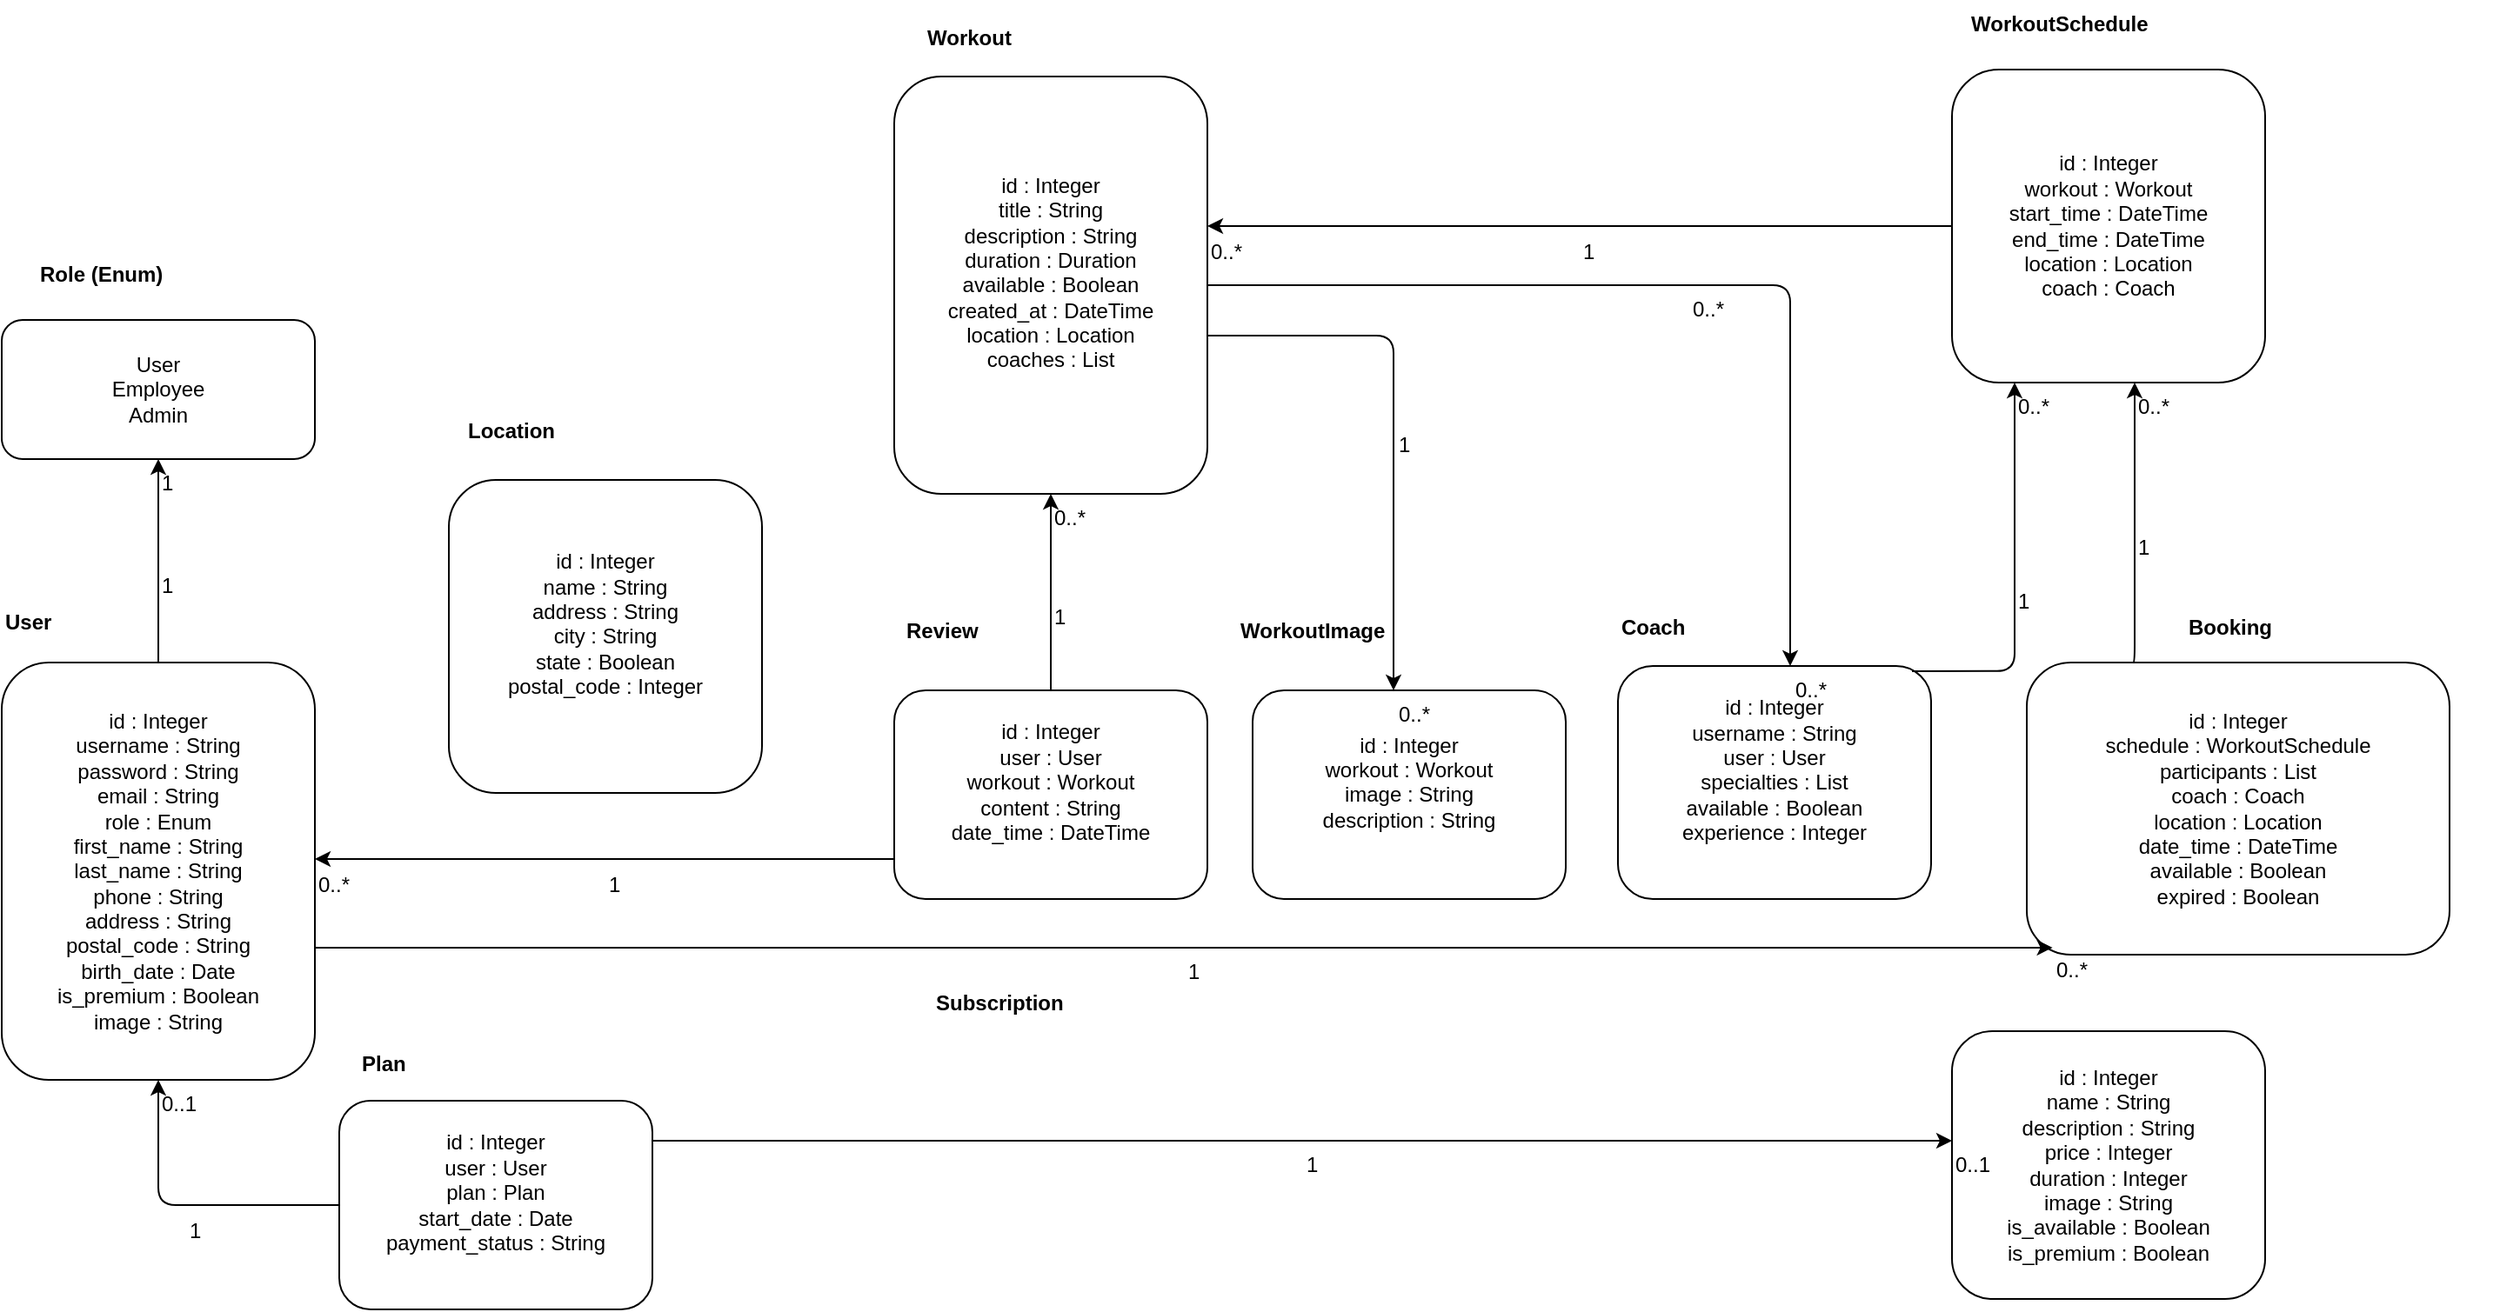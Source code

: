 <mxfile version="24.7.7">
  <diagram name="Page-1" id="8HPfMJypn7y3y_Vw8mtG">
    <mxGraphModel dx="1938" dy="1442" grid="0" gridSize="10" guides="1" tooltips="1" connect="1" arrows="1" fold="1" page="0" pageScale="1" pageWidth="827" pageHeight="1169" math="0" shadow="0">
      <root>
        <mxCell id="0" />
        <mxCell id="1" parent="0" />
        <mxCell id="title1" value="User" style="text;html=1;whiteSpace=wrap;fontStyle=1;" parent="1" vertex="1">
          <mxGeometry x="60" y="40" width="180" height="30" as="geometry" />
        </mxCell>
        <mxCell id="2" value="&lt;span style=&quot;text-align: left; text-wrap: nowrap;&quot;&gt;id : Integer&lt;/span&gt;&lt;br style=&quot;text-align: left; text-wrap: nowrap;&quot;&gt;&lt;span style=&quot;text-align: left; text-wrap: nowrap;&quot;&gt;username : String&lt;/span&gt;&lt;br style=&quot;text-align: left; text-wrap: nowrap;&quot;&gt;&lt;span style=&quot;text-align: left; text-wrap: nowrap;&quot;&gt;password : String&lt;/span&gt;&lt;br style=&quot;text-align: left; text-wrap: nowrap;&quot;&gt;&lt;span style=&quot;text-align: left; text-wrap: nowrap;&quot;&gt;email : String&lt;/span&gt;&lt;br style=&quot;text-align: left; text-wrap: nowrap;&quot;&gt;&lt;span style=&quot;text-align: left; text-wrap: nowrap;&quot;&gt;role : Enum&lt;/span&gt;&lt;br style=&quot;text-align: left; text-wrap: nowrap;&quot;&gt;&lt;span style=&quot;text-align: left; text-wrap: nowrap;&quot;&gt;first_name : String&lt;/span&gt;&lt;br style=&quot;text-align: left; text-wrap: nowrap;&quot;&gt;&lt;span style=&quot;text-align: left; text-wrap: nowrap;&quot;&gt;last_name : String&lt;/span&gt;&lt;br style=&quot;text-align: left; text-wrap: nowrap;&quot;&gt;&lt;span style=&quot;text-align: left; text-wrap: nowrap;&quot;&gt;phone : String&lt;/span&gt;&lt;br style=&quot;text-align: left; text-wrap: nowrap;&quot;&gt;&lt;span style=&quot;text-align: left; text-wrap: nowrap;&quot;&gt;address : String&lt;/span&gt;&lt;br style=&quot;text-align: left; text-wrap: nowrap;&quot;&gt;&lt;span style=&quot;text-align: left; text-wrap: nowrap;&quot;&gt;postal_code : String&lt;/span&gt;&lt;br style=&quot;text-align: left; text-wrap: nowrap;&quot;&gt;&lt;span style=&quot;text-align: left; text-wrap: nowrap;&quot;&gt;birth_date : Date&lt;/span&gt;&lt;br style=&quot;text-align: left; text-wrap: nowrap;&quot;&gt;&lt;span style=&quot;text-align: left; text-wrap: nowrap;&quot;&gt;is_premium : Boolean&lt;/span&gt;&lt;br style=&quot;text-align: left; text-wrap: nowrap;&quot;&gt;&lt;span style=&quot;text-align: left; text-wrap: nowrap;&quot;&gt;image : String&lt;/span&gt;" style="rounded=1;whiteSpace=wrap;html=1;" parent="1" vertex="1">
          <mxGeometry x="60" y="77" width="180" height="240" as="geometry" />
        </mxCell>
        <mxCell id="title2" value="Location" style="text;html=1;whiteSpace=wrap;fontStyle=1;" parent="1" vertex="1">
          <mxGeometry x="326" y="-70" width="180" height="30" as="geometry" />
        </mxCell>
        <mxCell id="4" value="&#xa;&lt;span style=&quot;color: rgb(0, 0, 0); font-family: Helvetica; font-size: 12px; font-style: normal; font-variant-ligatures: normal; font-variant-caps: normal; font-weight: 400; letter-spacing: normal; orphans: 2; text-align: left; text-indent: 0px; text-transform: none; widows: 2; word-spacing: 0px; -webkit-text-stroke-width: 0px; white-space: nowrap; background-color: rgb(255, 255, 255); text-decoration-thickness: initial; text-decoration-style: initial; text-decoration-color: initial; display: inline !important; float: none;&quot;&gt;id : Integer&lt;/span&gt;&lt;br style=&quot;forced-color-adjust: none; color: rgb(0, 0, 0); font-family: Helvetica; font-size: 12px; font-style: normal; font-variant-ligatures: normal; font-variant-caps: normal; font-weight: 400; letter-spacing: normal; orphans: 2; text-align: left; text-indent: 0px; text-transform: none; widows: 2; word-spacing: 0px; -webkit-text-stroke-width: 0px; white-space: nowrap; background-color: rgb(255, 255, 255); text-decoration-thickness: initial; text-decoration-style: initial; text-decoration-color: initial;&quot;&gt;&lt;span style=&quot;color: rgb(0, 0, 0); font-family: Helvetica; font-size: 12px; font-style: normal; font-variant-ligatures: normal; font-variant-caps: normal; font-weight: 400; letter-spacing: normal; orphans: 2; text-align: left; text-indent: 0px; text-transform: none; widows: 2; word-spacing: 0px; -webkit-text-stroke-width: 0px; white-space: nowrap; background-color: rgb(255, 255, 255); text-decoration-thickness: initial; text-decoration-style: initial; text-decoration-color: initial; display: inline !important; float: none;&quot;&gt;name : String&lt;/span&gt;&lt;br style=&quot;forced-color-adjust: none; color: rgb(0, 0, 0); font-family: Helvetica; font-size: 12px; font-style: normal; font-variant-ligatures: normal; font-variant-caps: normal; font-weight: 400; letter-spacing: normal; orphans: 2; text-align: left; text-indent: 0px; text-transform: none; widows: 2; word-spacing: 0px; -webkit-text-stroke-width: 0px; white-space: nowrap; background-color: rgb(255, 255, 255); text-decoration-thickness: initial; text-decoration-style: initial; text-decoration-color: initial;&quot;&gt;&lt;span style=&quot;color: rgb(0, 0, 0); font-family: Helvetica; font-size: 12px; font-style: normal; font-variant-ligatures: normal; font-variant-caps: normal; font-weight: 400; letter-spacing: normal; orphans: 2; text-align: left; text-indent: 0px; text-transform: none; widows: 2; word-spacing: 0px; -webkit-text-stroke-width: 0px; white-space: nowrap; background-color: rgb(255, 255, 255); text-decoration-thickness: initial; text-decoration-style: initial; text-decoration-color: initial; display: inline !important; float: none;&quot;&gt;address : String&lt;/span&gt;&lt;br style=&quot;forced-color-adjust: none; color: rgb(0, 0, 0); font-family: Helvetica; font-size: 12px; font-style: normal; font-variant-ligatures: normal; font-variant-caps: normal; font-weight: 400; letter-spacing: normal; orphans: 2; text-align: left; text-indent: 0px; text-transform: none; widows: 2; word-spacing: 0px; -webkit-text-stroke-width: 0px; white-space: nowrap; background-color: rgb(255, 255, 255); text-decoration-thickness: initial; text-decoration-style: initial; text-decoration-color: initial;&quot;&gt;&lt;span style=&quot;color: rgb(0, 0, 0); font-family: Helvetica; font-size: 12px; font-style: normal; font-variant-ligatures: normal; font-variant-caps: normal; font-weight: 400; letter-spacing: normal; orphans: 2; text-align: left; text-indent: 0px; text-transform: none; widows: 2; word-spacing: 0px; -webkit-text-stroke-width: 0px; white-space: nowrap; background-color: rgb(255, 255, 255); text-decoration-thickness: initial; text-decoration-style: initial; text-decoration-color: initial; display: inline !important; float: none;&quot;&gt;city : String&lt;/span&gt;&lt;br style=&quot;forced-color-adjust: none; color: rgb(0, 0, 0); font-family: Helvetica; font-size: 12px; font-style: normal; font-variant-ligatures: normal; font-variant-caps: normal; font-weight: 400; letter-spacing: normal; orphans: 2; text-align: left; text-indent: 0px; text-transform: none; widows: 2; word-spacing: 0px; -webkit-text-stroke-width: 0px; white-space: nowrap; background-color: rgb(255, 255, 255); text-decoration-thickness: initial; text-decoration-style: initial; text-decoration-color: initial;&quot;&gt;&lt;span style=&quot;color: rgb(0, 0, 0); font-family: Helvetica; font-size: 12px; font-style: normal; font-variant-ligatures: normal; font-variant-caps: normal; font-weight: 400; letter-spacing: normal; orphans: 2; text-align: left; text-indent: 0px; text-transform: none; widows: 2; word-spacing: 0px; -webkit-text-stroke-width: 0px; white-space: nowrap; background-color: rgb(255, 255, 255); text-decoration-thickness: initial; text-decoration-style: initial; text-decoration-color: initial; display: inline !important; float: none;&quot;&gt;state : Boolean&lt;/span&gt;&lt;br style=&quot;forced-color-adjust: none; color: rgb(0, 0, 0); font-family: Helvetica; font-size: 12px; font-style: normal; font-variant-ligatures: normal; font-variant-caps: normal; font-weight: 400; letter-spacing: normal; orphans: 2; text-align: left; text-indent: 0px; text-transform: none; widows: 2; word-spacing: 0px; -webkit-text-stroke-width: 0px; white-space: nowrap; background-color: rgb(255, 255, 255); text-decoration-thickness: initial; text-decoration-style: initial; text-decoration-color: initial;&quot;&gt;&lt;span style=&quot;color: rgb(0, 0, 0); font-family: Helvetica; font-size: 12px; font-style: normal; font-variant-ligatures: normal; font-variant-caps: normal; font-weight: 400; letter-spacing: normal; orphans: 2; text-align: left; text-indent: 0px; text-transform: none; widows: 2; word-spacing: 0px; -webkit-text-stroke-width: 0px; white-space: nowrap; background-color: rgb(255, 255, 255); text-decoration-thickness: initial; text-decoration-style: initial; text-decoration-color: initial; display: inline !important; float: none;&quot;&gt;postal_code : Integer&lt;/span&gt;&#xa;&#xa;" style="rounded=1;whiteSpace=wrap;html=1;" parent="1" vertex="1">
          <mxGeometry x="317" y="-28" width="180" height="180" as="geometry" />
        </mxCell>
        <mxCell id="title3" value="Workout" style="text;html=1;whiteSpace=wrap;fontStyle=1;" parent="1" vertex="1">
          <mxGeometry x="590" y="-296" width="180" height="30" as="geometry" />
        </mxCell>
        <mxCell id="6" value="&#xa;&lt;span style=&quot;color: rgb(0, 0, 0); font-family: Helvetica; font-size: 12px; font-style: normal; font-variant-ligatures: normal; font-variant-caps: normal; font-weight: 400; letter-spacing: normal; orphans: 2; text-align: left; text-indent: 0px; text-transform: none; widows: 2; word-spacing: 0px; -webkit-text-stroke-width: 0px; white-space: nowrap; background-color: rgb(255, 255, 255); text-decoration-thickness: initial; text-decoration-style: initial; text-decoration-color: initial; display: inline !important; float: none;&quot;&gt;id : Integer&lt;/span&gt;&lt;br style=&quot;forced-color-adjust: none; color: rgb(0, 0, 0); font-family: Helvetica; font-size: 12px; font-style: normal; font-variant-ligatures: normal; font-variant-caps: normal; font-weight: 400; letter-spacing: normal; orphans: 2; text-align: left; text-indent: 0px; text-transform: none; widows: 2; word-spacing: 0px; -webkit-text-stroke-width: 0px; white-space: nowrap; background-color: rgb(255, 255, 255); text-decoration-thickness: initial; text-decoration-style: initial; text-decoration-color: initial;&quot;&gt;&lt;span style=&quot;color: rgb(0, 0, 0); font-family: Helvetica; font-size: 12px; font-style: normal; font-variant-ligatures: normal; font-variant-caps: normal; font-weight: 400; letter-spacing: normal; orphans: 2; text-align: left; text-indent: 0px; text-transform: none; widows: 2; word-spacing: 0px; -webkit-text-stroke-width: 0px; white-space: nowrap; background-color: rgb(255, 255, 255); text-decoration-thickness: initial; text-decoration-style: initial; text-decoration-color: initial; display: inline !important; float: none;&quot;&gt;title : String&lt;/span&gt;&lt;br style=&quot;forced-color-adjust: none; color: rgb(0, 0, 0); font-family: Helvetica; font-size: 12px; font-style: normal; font-variant-ligatures: normal; font-variant-caps: normal; font-weight: 400; letter-spacing: normal; orphans: 2; text-align: left; text-indent: 0px; text-transform: none; widows: 2; word-spacing: 0px; -webkit-text-stroke-width: 0px; white-space: nowrap; background-color: rgb(255, 255, 255); text-decoration-thickness: initial; text-decoration-style: initial; text-decoration-color: initial;&quot;&gt;&lt;span style=&quot;color: rgb(0, 0, 0); font-family: Helvetica; font-size: 12px; font-style: normal; font-variant-ligatures: normal; font-variant-caps: normal; font-weight: 400; letter-spacing: normal; orphans: 2; text-align: left; text-indent: 0px; text-transform: none; widows: 2; word-spacing: 0px; -webkit-text-stroke-width: 0px; white-space: nowrap; background-color: rgb(255, 255, 255); text-decoration-thickness: initial; text-decoration-style: initial; text-decoration-color: initial; display: inline !important; float: none;&quot;&gt;description : String&lt;/span&gt;&lt;br style=&quot;forced-color-adjust: none; color: rgb(0, 0, 0); font-family: Helvetica; font-size: 12px; font-style: normal; font-variant-ligatures: normal; font-variant-caps: normal; font-weight: 400; letter-spacing: normal; orphans: 2; text-align: left; text-indent: 0px; text-transform: none; widows: 2; word-spacing: 0px; -webkit-text-stroke-width: 0px; white-space: nowrap; background-color: rgb(255, 255, 255); text-decoration-thickness: initial; text-decoration-style: initial; text-decoration-color: initial;&quot;&gt;&lt;span style=&quot;color: rgb(0, 0, 0); font-family: Helvetica; font-size: 12px; font-style: normal; font-variant-ligatures: normal; font-variant-caps: normal; font-weight: 400; letter-spacing: normal; orphans: 2; text-align: left; text-indent: 0px; text-transform: none; widows: 2; word-spacing: 0px; -webkit-text-stroke-width: 0px; white-space: nowrap; background-color: rgb(255, 255, 255); text-decoration-thickness: initial; text-decoration-style: initial; text-decoration-color: initial; display: inline !important; float: none;&quot;&gt;duration : Duration&lt;/span&gt;&lt;br style=&quot;forced-color-adjust: none; color: rgb(0, 0, 0); font-family: Helvetica; font-size: 12px; font-style: normal; font-variant-ligatures: normal; font-variant-caps: normal; font-weight: 400; letter-spacing: normal; orphans: 2; text-align: left; text-indent: 0px; text-transform: none; widows: 2; word-spacing: 0px; -webkit-text-stroke-width: 0px; white-space: nowrap; background-color: rgb(255, 255, 255); text-decoration-thickness: initial; text-decoration-style: initial; text-decoration-color: initial;&quot;&gt;&lt;span style=&quot;color: rgb(0, 0, 0); font-family: Helvetica; font-size: 12px; font-style: normal; font-variant-ligatures: normal; font-variant-caps: normal; font-weight: 400; letter-spacing: normal; orphans: 2; text-align: left; text-indent: 0px; text-transform: none; widows: 2; word-spacing: 0px; -webkit-text-stroke-width: 0px; white-space: nowrap; background-color: rgb(255, 255, 255); text-decoration-thickness: initial; text-decoration-style: initial; text-decoration-color: initial; display: inline !important; float: none;&quot;&gt;available : Boolean&lt;/span&gt;&lt;br style=&quot;forced-color-adjust: none; color: rgb(0, 0, 0); font-family: Helvetica; font-size: 12px; font-style: normal; font-variant-ligatures: normal; font-variant-caps: normal; font-weight: 400; letter-spacing: normal; orphans: 2; text-align: left; text-indent: 0px; text-transform: none; widows: 2; word-spacing: 0px; -webkit-text-stroke-width: 0px; white-space: nowrap; background-color: rgb(255, 255, 255); text-decoration-thickness: initial; text-decoration-style: initial; text-decoration-color: initial;&quot;&gt;&lt;span style=&quot;color: rgb(0, 0, 0); font-family: Helvetica; font-size: 12px; font-style: normal; font-variant-ligatures: normal; font-variant-caps: normal; font-weight: 400; letter-spacing: normal; orphans: 2; text-align: left; text-indent: 0px; text-transform: none; widows: 2; word-spacing: 0px; -webkit-text-stroke-width: 0px; white-space: nowrap; background-color: rgb(255, 255, 255); text-decoration-thickness: initial; text-decoration-style: initial; text-decoration-color: initial; display: inline !important; float: none;&quot;&gt;created_at : DateTime&lt;/span&gt;&lt;br style=&quot;forced-color-adjust: none; color: rgb(0, 0, 0); font-family: Helvetica; font-size: 12px; font-style: normal; font-variant-ligatures: normal; font-variant-caps: normal; font-weight: 400; letter-spacing: normal; orphans: 2; text-align: left; text-indent: 0px; text-transform: none; widows: 2; word-spacing: 0px; -webkit-text-stroke-width: 0px; white-space: nowrap; background-color: rgb(255, 255, 255); text-decoration-thickness: initial; text-decoration-style: initial; text-decoration-color: initial;&quot;&gt;&lt;span style=&quot;color: rgb(0, 0, 0); font-family: Helvetica; font-size: 12px; font-style: normal; font-variant-ligatures: normal; font-variant-caps: normal; font-weight: 400; letter-spacing: normal; orphans: 2; text-align: left; text-indent: 0px; text-transform: none; widows: 2; word-spacing: 0px; -webkit-text-stroke-width: 0px; white-space: nowrap; background-color: rgb(255, 255, 255); text-decoration-thickness: initial; text-decoration-style: initial; text-decoration-color: initial; display: inline !important; float: none;&quot;&gt;location : Location&lt;/span&gt;&lt;br style=&quot;forced-color-adjust: none; color: rgb(0, 0, 0); font-family: Helvetica; font-size: 12px; font-style: normal; font-variant-ligatures: normal; font-variant-caps: normal; font-weight: 400; letter-spacing: normal; orphans: 2; text-align: left; text-indent: 0px; text-transform: none; widows: 2; word-spacing: 0px; -webkit-text-stroke-width: 0px; white-space: nowrap; background-color: rgb(255, 255, 255); text-decoration-thickness: initial; text-decoration-style: initial; text-decoration-color: initial;&quot;&gt;&lt;span style=&quot;color: rgb(0, 0, 0); font-family: Helvetica; font-size: 12px; font-style: normal; font-variant-ligatures: normal; font-variant-caps: normal; font-weight: 400; letter-spacing: normal; orphans: 2; text-align: left; text-indent: 0px; text-transform: none; widows: 2; word-spacing: 0px; -webkit-text-stroke-width: 0px; white-space: nowrap; background-color: rgb(255, 255, 255); text-decoration-thickness: initial; text-decoration-style: initial; text-decoration-color: initial; display: inline !important; float: none;&quot;&gt;coaches : List&lt;/span&gt;&#xa;&#xa;" style="rounded=1;whiteSpace=wrap;html=1;" parent="1" vertex="1">
          <mxGeometry x="573" y="-260" width="180" height="240" as="geometry" />
        </mxCell>
        <mxCell id="title4" value="WorkoutImage" style="text;html=1;whiteSpace=wrap;fontStyle=1;" parent="1" vertex="1">
          <mxGeometry x="770" y="45" width="180" height="30" as="geometry" />
        </mxCell>
        <mxCell id="8" value="&#xa;&lt;span style=&quot;color: rgb(0, 0, 0); font-family: Helvetica; font-size: 12px; font-style: normal; font-variant-ligatures: normal; font-variant-caps: normal; font-weight: 400; letter-spacing: normal; orphans: 2; text-align: left; text-indent: 0px; text-transform: none; widows: 2; word-spacing: 0px; -webkit-text-stroke-width: 0px; white-space: nowrap; background-color: rgb(255, 255, 255); text-decoration-thickness: initial; text-decoration-style: initial; text-decoration-color: initial; display: inline !important; float: none;&quot;&gt;id : Integer&lt;/span&gt;&lt;br style=&quot;forced-color-adjust: none; color: rgb(0, 0, 0); font-family: Helvetica; font-size: 12px; font-style: normal; font-variant-ligatures: normal; font-variant-caps: normal; font-weight: 400; letter-spacing: normal; orphans: 2; text-align: left; text-indent: 0px; text-transform: none; widows: 2; word-spacing: 0px; -webkit-text-stroke-width: 0px; white-space: nowrap; background-color: rgb(255, 255, 255); text-decoration-thickness: initial; text-decoration-style: initial; text-decoration-color: initial;&quot;&gt;&lt;span style=&quot;color: rgb(0, 0, 0); font-family: Helvetica; font-size: 12px; font-style: normal; font-variant-ligatures: normal; font-variant-caps: normal; font-weight: 400; letter-spacing: normal; orphans: 2; text-align: left; text-indent: 0px; text-transform: none; widows: 2; word-spacing: 0px; -webkit-text-stroke-width: 0px; white-space: nowrap; background-color: rgb(255, 255, 255); text-decoration-thickness: initial; text-decoration-style: initial; text-decoration-color: initial; display: inline !important; float: none;&quot;&gt;workout : Workout&lt;/span&gt;&lt;br style=&quot;forced-color-adjust: none; color: rgb(0, 0, 0); font-family: Helvetica; font-size: 12px; font-style: normal; font-variant-ligatures: normal; font-variant-caps: normal; font-weight: 400; letter-spacing: normal; orphans: 2; text-align: left; text-indent: 0px; text-transform: none; widows: 2; word-spacing: 0px; -webkit-text-stroke-width: 0px; white-space: nowrap; background-color: rgb(255, 255, 255); text-decoration-thickness: initial; text-decoration-style: initial; text-decoration-color: initial;&quot;&gt;&lt;span style=&quot;color: rgb(0, 0, 0); font-family: Helvetica; font-size: 12px; font-style: normal; font-variant-ligatures: normal; font-variant-caps: normal; font-weight: 400; letter-spacing: normal; orphans: 2; text-align: left; text-indent: 0px; text-transform: none; widows: 2; word-spacing: 0px; -webkit-text-stroke-width: 0px; white-space: nowrap; background-color: rgb(255, 255, 255); text-decoration-thickness: initial; text-decoration-style: initial; text-decoration-color: initial; display: inline !important; float: none;&quot;&gt;image : String&lt;/span&gt;&lt;br style=&quot;forced-color-adjust: none; color: rgb(0, 0, 0); font-family: Helvetica; font-size: 12px; font-style: normal; font-variant-ligatures: normal; font-variant-caps: normal; font-weight: 400; letter-spacing: normal; orphans: 2; text-align: left; text-indent: 0px; text-transform: none; widows: 2; word-spacing: 0px; -webkit-text-stroke-width: 0px; white-space: nowrap; background-color: rgb(255, 255, 255); text-decoration-thickness: initial; text-decoration-style: initial; text-decoration-color: initial;&quot;&gt;&lt;span style=&quot;color: rgb(0, 0, 0); font-family: Helvetica; font-size: 12px; font-style: normal; font-variant-ligatures: normal; font-variant-caps: normal; font-weight: 400; letter-spacing: normal; orphans: 2; text-align: left; text-indent: 0px; text-transform: none; widows: 2; word-spacing: 0px; -webkit-text-stroke-width: 0px; white-space: nowrap; background-color: rgb(255, 255, 255); text-decoration-thickness: initial; text-decoration-style: initial; text-decoration-color: initial; display: inline !important; float: none;&quot;&gt;description : String&lt;/span&gt;&#xa;&#xa;" style="rounded=1;whiteSpace=wrap;html=1;" parent="1" vertex="1">
          <mxGeometry x="779" y="93" width="180" height="120" as="geometry" />
        </mxCell>
        <mxCell id="title5" value="WorkoutSchedule" style="text;html=1;whiteSpace=wrap;fontStyle=1;" parent="1" vertex="1">
          <mxGeometry x="1190" y="-304" width="180" height="30" as="geometry" />
        </mxCell>
        <mxCell id="10" value="&lt;span style=&quot;text-align: left; text-wrap: nowrap;&quot;&gt;id : Integer&lt;/span&gt;&lt;br style=&quot;text-align: left; text-wrap: nowrap;&quot;&gt;&lt;span style=&quot;text-align: left; text-wrap: nowrap;&quot;&gt;workout : Workout&lt;/span&gt;&lt;br style=&quot;text-align: left; text-wrap: nowrap;&quot;&gt;&lt;span style=&quot;text-align: left; text-wrap: nowrap;&quot;&gt;start_time : DateTime&lt;/span&gt;&lt;br style=&quot;text-align: left; text-wrap: nowrap;&quot;&gt;&lt;span style=&quot;text-align: left; text-wrap: nowrap;&quot;&gt;end_time : DateTime&lt;/span&gt;&lt;br style=&quot;text-align: left; text-wrap: nowrap;&quot;&gt;&lt;span style=&quot;text-align: left; text-wrap: nowrap;&quot;&gt;location : Location&lt;/span&gt;&lt;br style=&quot;text-align: left; text-wrap: nowrap;&quot;&gt;&lt;span style=&quot;text-align: left; text-wrap: nowrap;&quot;&gt;coach : Coach&lt;/span&gt;" style="rounded=1;whiteSpace=wrap;html=1;" parent="1" vertex="1">
          <mxGeometry x="1181" y="-264" width="180" height="180" as="geometry" />
        </mxCell>
        <mxCell id="title6" value="Booking" style="text;html=1;whiteSpace=wrap;fontStyle=1;" parent="1" vertex="1">
          <mxGeometry x="1315" y="43" width="180" height="30" as="geometry" />
        </mxCell>
        <mxCell id="12" value="&lt;span style=&quot;text-align: left; text-wrap: nowrap;&quot;&gt;id : Integer&lt;/span&gt;&lt;br style=&quot;text-align: left; text-wrap: nowrap;&quot;&gt;&lt;span style=&quot;text-align: left; text-wrap: nowrap;&quot;&gt;schedule : WorkoutSchedule&lt;/span&gt;&lt;br style=&quot;text-align: left; text-wrap: nowrap;&quot;&gt;&lt;span style=&quot;text-align: left; text-wrap: nowrap;&quot;&gt;participants : List&lt;/span&gt;&lt;br style=&quot;text-align: left; text-wrap: nowrap;&quot;&gt;&lt;span style=&quot;text-align: left; text-wrap: nowrap;&quot;&gt;coach : Coach&lt;/span&gt;&lt;br style=&quot;text-align: left; text-wrap: nowrap;&quot;&gt;&lt;span style=&quot;text-align: left; text-wrap: nowrap;&quot;&gt;location : Location&lt;/span&gt;&lt;br style=&quot;text-align: left; text-wrap: nowrap;&quot;&gt;&lt;span style=&quot;text-align: left; text-wrap: nowrap;&quot;&gt;date_time : DateTime&lt;/span&gt;&lt;br style=&quot;text-align: left; text-wrap: nowrap;&quot;&gt;&lt;span style=&quot;text-align: left; text-wrap: nowrap;&quot;&gt;available : Boolean&lt;/span&gt;&lt;br style=&quot;text-align: left; text-wrap: nowrap;&quot;&gt;&lt;span style=&quot;text-align: left; text-wrap: nowrap;&quot;&gt;expired : Boolean&lt;/span&gt;" style="rounded=1;whiteSpace=wrap;html=1;direction=south;" parent="1" vertex="1">
          <mxGeometry x="1224" y="77" width="243" height="168" as="geometry" />
        </mxCell>
        <mxCell id="title7" value="Coach" style="text;html=1;whiteSpace=wrap;fontStyle=1;" parent="1" vertex="1">
          <mxGeometry x="989" y="43" width="180" height="30" as="geometry" />
        </mxCell>
        <mxCell id="14" value="&#xa;&lt;span style=&quot;color: rgb(0, 0, 0); font-family: Helvetica; font-size: 12px; font-style: normal; font-variant-ligatures: normal; font-variant-caps: normal; font-weight: 400; letter-spacing: normal; orphans: 2; text-align: left; text-indent: 0px; text-transform: none; widows: 2; word-spacing: 0px; -webkit-text-stroke-width: 0px; white-space: nowrap; background-color: rgb(255, 255, 255); text-decoration-thickness: initial; text-decoration-style: initial; text-decoration-color: initial; display: inline !important; float: none;&quot;&gt;id : Integer&lt;/span&gt;&lt;br style=&quot;forced-color-adjust: none; color: rgb(0, 0, 0); font-family: Helvetica; font-size: 12px; font-style: normal; font-variant-ligatures: normal; font-variant-caps: normal; font-weight: 400; letter-spacing: normal; orphans: 2; text-align: left; text-indent: 0px; text-transform: none; widows: 2; word-spacing: 0px; -webkit-text-stroke-width: 0px; white-space: nowrap; background-color: rgb(255, 255, 255); text-decoration-thickness: initial; text-decoration-style: initial; text-decoration-color: initial;&quot;&gt;&lt;span style=&quot;color: rgb(0, 0, 0); font-family: Helvetica; font-size: 12px; font-style: normal; font-variant-ligatures: normal; font-variant-caps: normal; font-weight: 400; letter-spacing: normal; orphans: 2; text-align: left; text-indent: 0px; text-transform: none; widows: 2; word-spacing: 0px; -webkit-text-stroke-width: 0px; white-space: nowrap; background-color: rgb(255, 255, 255); text-decoration-thickness: initial; text-decoration-style: initial; text-decoration-color: initial; display: inline !important; float: none;&quot;&gt;username : String&lt;/span&gt;&lt;br style=&quot;forced-color-adjust: none; color: rgb(0, 0, 0); font-family: Helvetica; font-size: 12px; font-style: normal; font-variant-ligatures: normal; font-variant-caps: normal; font-weight: 400; letter-spacing: normal; orphans: 2; text-align: left; text-indent: 0px; text-transform: none; widows: 2; word-spacing: 0px; -webkit-text-stroke-width: 0px; white-space: nowrap; background-color: rgb(255, 255, 255); text-decoration-thickness: initial; text-decoration-style: initial; text-decoration-color: initial;&quot;&gt;&lt;span style=&quot;color: rgb(0, 0, 0); font-family: Helvetica; font-size: 12px; font-style: normal; font-variant-ligatures: normal; font-variant-caps: normal; font-weight: 400; letter-spacing: normal; orphans: 2; text-align: left; text-indent: 0px; text-transform: none; widows: 2; word-spacing: 0px; -webkit-text-stroke-width: 0px; white-space: nowrap; background-color: rgb(255, 255, 255); text-decoration-thickness: initial; text-decoration-style: initial; text-decoration-color: initial; display: inline !important; float: none;&quot;&gt;user : User&lt;/span&gt;&lt;br style=&quot;forced-color-adjust: none; color: rgb(0, 0, 0); font-family: Helvetica; font-size: 12px; font-style: normal; font-variant-ligatures: normal; font-variant-caps: normal; font-weight: 400; letter-spacing: normal; orphans: 2; text-align: left; text-indent: 0px; text-transform: none; widows: 2; word-spacing: 0px; -webkit-text-stroke-width: 0px; white-space: nowrap; background-color: rgb(255, 255, 255); text-decoration-thickness: initial; text-decoration-style: initial; text-decoration-color: initial;&quot;&gt;&lt;span style=&quot;color: rgb(0, 0, 0); font-family: Helvetica; font-size: 12px; font-style: normal; font-variant-ligatures: normal; font-variant-caps: normal; font-weight: 400; letter-spacing: normal; orphans: 2; text-align: left; text-indent: 0px; text-transform: none; widows: 2; word-spacing: 0px; -webkit-text-stroke-width: 0px; white-space: nowrap; background-color: rgb(255, 255, 255); text-decoration-thickness: initial; text-decoration-style: initial; text-decoration-color: initial; display: inline !important; float: none;&quot;&gt;specialties : List&lt;/span&gt;&lt;br style=&quot;forced-color-adjust: none; color: rgb(0, 0, 0); font-family: Helvetica; font-size: 12px; font-style: normal; font-variant-ligatures: normal; font-variant-caps: normal; font-weight: 400; letter-spacing: normal; orphans: 2; text-align: left; text-indent: 0px; text-transform: none; widows: 2; word-spacing: 0px; -webkit-text-stroke-width: 0px; white-space: nowrap; background-color: rgb(255, 255, 255); text-decoration-thickness: initial; text-decoration-style: initial; text-decoration-color: initial;&quot;&gt;&lt;span style=&quot;color: rgb(0, 0, 0); font-family: Helvetica; font-size: 12px; font-style: normal; font-variant-ligatures: normal; font-variant-caps: normal; font-weight: 400; letter-spacing: normal; orphans: 2; text-align: left; text-indent: 0px; text-transform: none; widows: 2; word-spacing: 0px; -webkit-text-stroke-width: 0px; white-space: nowrap; background-color: rgb(255, 255, 255); text-decoration-thickness: initial; text-decoration-style: initial; text-decoration-color: initial; display: inline !important; float: none;&quot;&gt;available : Boolean&lt;/span&gt;&lt;br style=&quot;forced-color-adjust: none; color: rgb(0, 0, 0); font-family: Helvetica; font-size: 12px; font-style: normal; font-variant-ligatures: normal; font-variant-caps: normal; font-weight: 400; letter-spacing: normal; orphans: 2; text-align: left; text-indent: 0px; text-transform: none; widows: 2; word-spacing: 0px; -webkit-text-stroke-width: 0px; white-space: nowrap; background-color: rgb(255, 255, 255); text-decoration-thickness: initial; text-decoration-style: initial; text-decoration-color: initial;&quot;&gt;&lt;span style=&quot;color: rgb(0, 0, 0); font-family: Helvetica; font-size: 12px; font-style: normal; font-variant-ligatures: normal; font-variant-caps: normal; font-weight: 400; letter-spacing: normal; orphans: 2; text-align: left; text-indent: 0px; text-transform: none; widows: 2; word-spacing: 0px; -webkit-text-stroke-width: 0px; white-space: nowrap; background-color: rgb(255, 255, 255); text-decoration-thickness: initial; text-decoration-style: initial; text-decoration-color: initial; display: inline !important; float: none;&quot;&gt;experience : Integer&lt;/span&gt;&#xa;&#xa;" style="rounded=1;whiteSpace=wrap;html=1;" parent="1" vertex="1">
          <mxGeometry x="989" y="79" width="180" height="134" as="geometry" />
        </mxCell>
        <mxCell id="title8" value="Plan" style="text;html=1;whiteSpace=wrap;fontStyle=1;" parent="1" vertex="1">
          <mxGeometry x="265" y="294" width="180" height="30" as="geometry" />
        </mxCell>
        <mxCell id="16" value="&lt;span style=&quot;text-align: left; text-wrap: nowrap;&quot;&gt;id : Integer&lt;/span&gt;&lt;br style=&quot;text-align: left; text-wrap: nowrap;&quot;&gt;&lt;span style=&quot;text-align: left; text-wrap: nowrap;&quot;&gt;name : String&lt;/span&gt;&lt;br style=&quot;text-align: left; text-wrap: nowrap;&quot;&gt;&lt;span style=&quot;text-align: left; text-wrap: nowrap;&quot;&gt;description : String&lt;/span&gt;&lt;br style=&quot;text-align: left; text-wrap: nowrap;&quot;&gt;&lt;span style=&quot;text-align: left; text-wrap: nowrap;&quot;&gt;price : Integer&lt;/span&gt;&lt;br style=&quot;text-align: left; text-wrap: nowrap;&quot;&gt;&lt;span style=&quot;text-align: left; text-wrap: nowrap;&quot;&gt;duration : Integer&lt;/span&gt;&lt;br style=&quot;text-align: left; text-wrap: nowrap;&quot;&gt;&lt;span style=&quot;text-align: left; text-wrap: nowrap;&quot;&gt;image : String&lt;/span&gt;&lt;br style=&quot;text-align: left; text-wrap: nowrap;&quot;&gt;&lt;span style=&quot;text-align: left; text-wrap: nowrap;&quot;&gt;is_available : Boolean&lt;/span&gt;&lt;br style=&quot;text-align: left; text-wrap: nowrap;&quot;&gt;&lt;span style=&quot;text-align: left; text-wrap: nowrap;&quot;&gt;is_premium : Boolean&lt;/span&gt;" style="rounded=1;whiteSpace=wrap;html=1;" parent="1" vertex="1">
          <mxGeometry x="1181" y="289" width="180" height="154" as="geometry" />
        </mxCell>
        <mxCell id="title9" value="Subscription" style="text;html=1;whiteSpace=wrap;fontStyle=1;" parent="1" vertex="1">
          <mxGeometry x="595" y="259" width="180" height="30" as="geometry" />
        </mxCell>
        <mxCell id="18" value="&#xa;&lt;span style=&quot;color: rgb(0, 0, 0); font-family: Helvetica; font-size: 12px; font-style: normal; font-variant-ligatures: normal; font-variant-caps: normal; font-weight: 400; letter-spacing: normal; orphans: 2; text-align: left; text-indent: 0px; text-transform: none; widows: 2; word-spacing: 0px; -webkit-text-stroke-width: 0px; white-space: nowrap; background-color: rgb(255, 255, 255); text-decoration-thickness: initial; text-decoration-style: initial; text-decoration-color: initial; display: inline !important; float: none;&quot;&gt;id : Integer&lt;/span&gt;&lt;br style=&quot;forced-color-adjust: none; color: rgb(0, 0, 0); font-family: Helvetica; font-size: 12px; font-style: normal; font-variant-ligatures: normal; font-variant-caps: normal; font-weight: 400; letter-spacing: normal; orphans: 2; text-align: left; text-indent: 0px; text-transform: none; widows: 2; word-spacing: 0px; -webkit-text-stroke-width: 0px; white-space: nowrap; background-color: rgb(255, 255, 255); text-decoration-thickness: initial; text-decoration-style: initial; text-decoration-color: initial;&quot;&gt;&lt;span style=&quot;color: rgb(0, 0, 0); font-family: Helvetica; font-size: 12px; font-style: normal; font-variant-ligatures: normal; font-variant-caps: normal; font-weight: 400; letter-spacing: normal; orphans: 2; text-align: left; text-indent: 0px; text-transform: none; widows: 2; word-spacing: 0px; -webkit-text-stroke-width: 0px; white-space: nowrap; background-color: rgb(255, 255, 255); text-decoration-thickness: initial; text-decoration-style: initial; text-decoration-color: initial; display: inline !important; float: none;&quot;&gt;user : User&lt;/span&gt;&lt;br style=&quot;forced-color-adjust: none; color: rgb(0, 0, 0); font-family: Helvetica; font-size: 12px; font-style: normal; font-variant-ligatures: normal; font-variant-caps: normal; font-weight: 400; letter-spacing: normal; orphans: 2; text-align: left; text-indent: 0px; text-transform: none; widows: 2; word-spacing: 0px; -webkit-text-stroke-width: 0px; white-space: nowrap; background-color: rgb(255, 255, 255); text-decoration-thickness: initial; text-decoration-style: initial; text-decoration-color: initial;&quot;&gt;&lt;span style=&quot;color: rgb(0, 0, 0); font-family: Helvetica; font-size: 12px; font-style: normal; font-variant-ligatures: normal; font-variant-caps: normal; font-weight: 400; letter-spacing: normal; orphans: 2; text-align: left; text-indent: 0px; text-transform: none; widows: 2; word-spacing: 0px; -webkit-text-stroke-width: 0px; white-space: nowrap; background-color: rgb(255, 255, 255); text-decoration-thickness: initial; text-decoration-style: initial; text-decoration-color: initial; display: inline !important; float: none;&quot;&gt;plan : Plan&lt;/span&gt;&lt;br style=&quot;forced-color-adjust: none; color: rgb(0, 0, 0); font-family: Helvetica; font-size: 12px; font-style: normal; font-variant-ligatures: normal; font-variant-caps: normal; font-weight: 400; letter-spacing: normal; orphans: 2; text-align: left; text-indent: 0px; text-transform: none; widows: 2; word-spacing: 0px; -webkit-text-stroke-width: 0px; white-space: nowrap; background-color: rgb(255, 255, 255); text-decoration-thickness: initial; text-decoration-style: initial; text-decoration-color: initial;&quot;&gt;&lt;span style=&quot;color: rgb(0, 0, 0); font-family: Helvetica; font-size: 12px; font-style: normal; font-variant-ligatures: normal; font-variant-caps: normal; font-weight: 400; letter-spacing: normal; orphans: 2; text-align: left; text-indent: 0px; text-transform: none; widows: 2; word-spacing: 0px; -webkit-text-stroke-width: 0px; white-space: nowrap; background-color: rgb(255, 255, 255); text-decoration-thickness: initial; text-decoration-style: initial; text-decoration-color: initial; display: inline !important; float: none;&quot;&gt;start_date : Date&lt;/span&gt;&lt;br style=&quot;forced-color-adjust: none; color: rgb(0, 0, 0); font-family: Helvetica; font-size: 12px; font-style: normal; font-variant-ligatures: normal; font-variant-caps: normal; font-weight: 400; letter-spacing: normal; orphans: 2; text-align: left; text-indent: 0px; text-transform: none; widows: 2; word-spacing: 0px; -webkit-text-stroke-width: 0px; white-space: nowrap; background-color: rgb(255, 255, 255); text-decoration-thickness: initial; text-decoration-style: initial; text-decoration-color: initial;&quot;&gt;&lt;span style=&quot;color: rgb(0, 0, 0); font-family: Helvetica; font-size: 12px; font-style: normal; font-variant-ligatures: normal; font-variant-caps: normal; font-weight: 400; letter-spacing: normal; orphans: 2; text-align: left; text-indent: 0px; text-transform: none; widows: 2; word-spacing: 0px; -webkit-text-stroke-width: 0px; white-space: nowrap; background-color: rgb(255, 255, 255); text-decoration-thickness: initial; text-decoration-style: initial; text-decoration-color: initial; display: inline !important; float: none;&quot;&gt;payment_status : String&lt;/span&gt;&#xa;&#xa;" style="rounded=1;whiteSpace=wrap;html=1;" parent="1" vertex="1">
          <mxGeometry x="254" y="329" width="180" height="120" as="geometry" />
        </mxCell>
        <mxCell id="title10" value="Review" style="text;html=1;whiteSpace=wrap;fontStyle=1;" parent="1" vertex="1">
          <mxGeometry x="578" y="45" width="180" height="30" as="geometry" />
        </mxCell>
        <mxCell id="20" value="&#xa;&lt;span style=&quot;color: rgb(0, 0, 0); font-family: Helvetica; font-size: 12px; font-style: normal; font-variant-ligatures: normal; font-variant-caps: normal; font-weight: 400; letter-spacing: normal; orphans: 2; text-align: left; text-indent: 0px; text-transform: none; widows: 2; word-spacing: 0px; -webkit-text-stroke-width: 0px; white-space: nowrap; background-color: rgb(255, 255, 255); text-decoration-thickness: initial; text-decoration-style: initial; text-decoration-color: initial; display: inline !important; float: none;&quot;&gt;id : Integer&lt;/span&gt;&lt;br style=&quot;forced-color-adjust: none; color: rgb(0, 0, 0); font-family: Helvetica; font-size: 12px; font-style: normal; font-variant-ligatures: normal; font-variant-caps: normal; font-weight: 400; letter-spacing: normal; orphans: 2; text-align: left; text-indent: 0px; text-transform: none; widows: 2; word-spacing: 0px; -webkit-text-stroke-width: 0px; white-space: nowrap; background-color: rgb(255, 255, 255); text-decoration-thickness: initial; text-decoration-style: initial; text-decoration-color: initial;&quot;&gt;&lt;span style=&quot;color: rgb(0, 0, 0); font-family: Helvetica; font-size: 12px; font-style: normal; font-variant-ligatures: normal; font-variant-caps: normal; font-weight: 400; letter-spacing: normal; orphans: 2; text-align: left; text-indent: 0px; text-transform: none; widows: 2; word-spacing: 0px; -webkit-text-stroke-width: 0px; white-space: nowrap; background-color: rgb(255, 255, 255); text-decoration-thickness: initial; text-decoration-style: initial; text-decoration-color: initial; display: inline !important; float: none;&quot;&gt;user : User&lt;/span&gt;&lt;br style=&quot;forced-color-adjust: none; color: rgb(0, 0, 0); font-family: Helvetica; font-size: 12px; font-style: normal; font-variant-ligatures: normal; font-variant-caps: normal; font-weight: 400; letter-spacing: normal; orphans: 2; text-align: left; text-indent: 0px; text-transform: none; widows: 2; word-spacing: 0px; -webkit-text-stroke-width: 0px; white-space: nowrap; background-color: rgb(255, 255, 255); text-decoration-thickness: initial; text-decoration-style: initial; text-decoration-color: initial;&quot;&gt;&lt;span style=&quot;color: rgb(0, 0, 0); font-family: Helvetica; font-size: 12px; font-style: normal; font-variant-ligatures: normal; font-variant-caps: normal; font-weight: 400; letter-spacing: normal; orphans: 2; text-align: left; text-indent: 0px; text-transform: none; widows: 2; word-spacing: 0px; -webkit-text-stroke-width: 0px; white-space: nowrap; background-color: rgb(255, 255, 255); text-decoration-thickness: initial; text-decoration-style: initial; text-decoration-color: initial; display: inline !important; float: none;&quot;&gt;workout : Workout&lt;/span&gt;&lt;br style=&quot;forced-color-adjust: none; color: rgb(0, 0, 0); font-family: Helvetica; font-size: 12px; font-style: normal; font-variant-ligatures: normal; font-variant-caps: normal; font-weight: 400; letter-spacing: normal; orphans: 2; text-align: left; text-indent: 0px; text-transform: none; widows: 2; word-spacing: 0px; -webkit-text-stroke-width: 0px; white-space: nowrap; background-color: rgb(255, 255, 255); text-decoration-thickness: initial; text-decoration-style: initial; text-decoration-color: initial;&quot;&gt;&lt;span style=&quot;color: rgb(0, 0, 0); font-family: Helvetica; font-size: 12px; font-style: normal; font-variant-ligatures: normal; font-variant-caps: normal; font-weight: 400; letter-spacing: normal; orphans: 2; text-align: left; text-indent: 0px; text-transform: none; widows: 2; word-spacing: 0px; -webkit-text-stroke-width: 0px; white-space: nowrap; background-color: rgb(255, 255, 255); text-decoration-thickness: initial; text-decoration-style: initial; text-decoration-color: initial; display: inline !important; float: none;&quot;&gt;content : String&lt;/span&gt;&lt;br style=&quot;forced-color-adjust: none; color: rgb(0, 0, 0); font-family: Helvetica; font-size: 12px; font-style: normal; font-variant-ligatures: normal; font-variant-caps: normal; font-weight: 400; letter-spacing: normal; orphans: 2; text-align: left; text-indent: 0px; text-transform: none; widows: 2; word-spacing: 0px; -webkit-text-stroke-width: 0px; white-space: nowrap; background-color: rgb(255, 255, 255); text-decoration-thickness: initial; text-decoration-style: initial; text-decoration-color: initial;&quot;&gt;&lt;span style=&quot;color: rgb(0, 0, 0); font-family: Helvetica; font-size: 12px; font-style: normal; font-variant-ligatures: normal; font-variant-caps: normal; font-weight: 400; letter-spacing: normal; orphans: 2; text-align: left; text-indent: 0px; text-transform: none; widows: 2; word-spacing: 0px; -webkit-text-stroke-width: 0px; white-space: nowrap; background-color: rgb(255, 255, 255); text-decoration-thickness: initial; text-decoration-style: initial; text-decoration-color: initial; display: inline !important; float: none;&quot;&gt;date_time : DateTime&lt;/span&gt;&#xa;&#xa;" style="rounded=1;whiteSpace=wrap;html=1;" parent="1" vertex="1">
          <mxGeometry x="573" y="93" width="180" height="120" as="geometry" />
        </mxCell>
        <mxCell id="title11" value="Role (Enum)" style="text;html=1;whiteSpace=wrap;fontStyle=1;" parent="1" vertex="1">
          <mxGeometry x="80" y="-160" width="180" height="30" as="geometry" />
        </mxCell>
        <mxCell id="22" value="&lt;span style=&quot;text-align: left; text-wrap: nowrap;&quot;&gt;User&lt;/span&gt;&lt;br style=&quot;text-align: left; text-wrap: nowrap;&quot;&gt;&lt;span style=&quot;text-align: left; text-wrap: nowrap;&quot;&gt;Employee&lt;/span&gt;&lt;br style=&quot;text-align: left; text-wrap: nowrap;&quot;&gt;&lt;span style=&quot;text-align: left; text-wrap: nowrap;&quot;&gt;Admin&lt;/span&gt;" style="rounded=1;whiteSpace=wrap;html=1;" parent="1" vertex="1">
          <mxGeometry x="60" y="-120" width="180" height="80" as="geometry" />
        </mxCell>
        <mxCell id="24" value="" style="edgeStyle=orthogonalEdgeStyle;rounded=1;html=1;entryX=0.976;entryY=0.939;entryDx=0;entryDy=0;entryPerimeter=0;" parent="1" source="2" target="12" edge="1">
          <mxGeometry relative="1" as="geometry">
            <Array as="points">
              <mxPoint x="1228" y="241" />
              <mxPoint x="1228" y="241" />
            </Array>
          </mxGeometry>
          <mxPoint as="sourcePoint" />
          <mxPoint as="targetPoint" />
        </mxCell>
        <mxCell id="35" value="1" style="text;html=1;whiteSpace=wrap;" parent="24" vertex="1">
          <mxGeometry y="0.5" relative="1" as="geometry" />
        </mxCell>
        <mxCell id="36" value="0..*" style="text;html=1;whiteSpace=wrap;" parent="24" vertex="1">
          <mxGeometry x="1" y="0.5" relative="1" as="geometry" />
        </mxCell>
        <mxCell id="25" value="" style="edgeStyle=orthogonalEdgeStyle;rounded=1;html=1;exitX=0;exitY=0.75;exitDx=0;exitDy=0;" parent="1" source="12" edge="1">
          <mxGeometry relative="1" as="geometry">
            <mxPoint x="1297" y="72" as="sourcePoint" />
            <mxPoint x="1286" y="-84" as="targetPoint" />
            <Array as="points">
              <mxPoint x="1286" y="77" />
            </Array>
          </mxGeometry>
          <mxPoint as="sourcePoint" />
          <mxPoint as="targetPoint" />
        </mxCell>
        <mxCell id="37" value="1" style="text;html=1;whiteSpace=wrap;" parent="25" vertex="1">
          <mxGeometry y="0.5" relative="1" as="geometry" />
        </mxCell>
        <mxCell id="38" value="0..*" style="text;html=1;whiteSpace=wrap;" parent="25" vertex="1">
          <mxGeometry x="1" y="0.5" relative="1" as="geometry" />
        </mxCell>
        <mxCell id="26" value="" style="edgeStyle=orthogonalEdgeStyle;rounded=1;html=1;" parent="1" source="10" target="6" edge="1">
          <mxGeometry relative="1" as="geometry">
            <Array as="points">
              <mxPoint x="744" y="-196" />
              <mxPoint x="744" y="-196" />
            </Array>
          </mxGeometry>
          <mxPoint as="sourcePoint" />
          <mxPoint as="targetPoint" />
        </mxCell>
        <mxCell id="39" value="1" style="text;html=1;whiteSpace=wrap;" parent="26" vertex="1">
          <mxGeometry y="0.5" relative="1" as="geometry" />
        </mxCell>
        <mxCell id="40" value="0..*" style="text;html=1;whiteSpace=wrap;" parent="26" vertex="1">
          <mxGeometry x="1" y="0.5" relative="1" as="geometry" />
        </mxCell>
        <mxCell id="27" value="" style="edgeStyle=orthogonalEdgeStyle;rounded=1;html=1;" parent="1" source="6" target="8" edge="1">
          <mxGeometry relative="1" as="geometry">
            <Array as="points">
              <mxPoint x="860" y="-111" />
            </Array>
          </mxGeometry>
          <mxPoint as="sourcePoint" />
          <mxPoint as="targetPoint" />
        </mxCell>
        <mxCell id="41" value="1" style="text;html=1;whiteSpace=wrap;" parent="27" vertex="1">
          <mxGeometry y="0.5" relative="1" as="geometry" />
        </mxCell>
        <mxCell id="42" value="0..*" style="text;html=1;whiteSpace=wrap;" parent="27" vertex="1">
          <mxGeometry x="1" y="0.5" relative="1" as="geometry" />
        </mxCell>
        <mxCell id="28" value="" style="edgeStyle=orthogonalEdgeStyle;rounded=1;html=1;" parent="1" source="6" target="14" edge="1">
          <mxGeometry relative="1" as="geometry">
            <Array as="points">
              <mxPoint x="1088" y="-140" />
            </Array>
          </mxGeometry>
          <mxPoint as="sourcePoint" />
          <mxPoint as="targetPoint" />
        </mxCell>
        <mxCell id="43" value="0..*" style="text;html=1;whiteSpace=wrap;" parent="28" vertex="1">
          <mxGeometry y="0.5" relative="1" as="geometry" />
        </mxCell>
        <mxCell id="44" value="0..*" style="text;html=1;whiteSpace=wrap;" parent="28" vertex="1">
          <mxGeometry x="1" y="0.5" relative="1" as="geometry" />
        </mxCell>
        <mxCell id="29" value="" style="edgeStyle=orthogonalEdgeStyle;rounded=1;html=1;exitX=0.939;exitY=0.022;exitDx=0;exitDy=0;exitPerimeter=0;" parent="1" source="14" target="10" edge="1">
          <mxGeometry relative="1" as="geometry">
            <Array as="points">
              <mxPoint x="1217" y="82" />
            </Array>
          </mxGeometry>
          <mxPoint as="sourcePoint" />
          <mxPoint as="targetPoint" />
        </mxCell>
        <mxCell id="45" value="1" style="text;html=1;whiteSpace=wrap;" parent="29" vertex="1">
          <mxGeometry y="0.5" relative="1" as="geometry" />
        </mxCell>
        <mxCell id="46" value="0..*" style="text;html=1;whiteSpace=wrap;" parent="29" vertex="1">
          <mxGeometry x="1" y="0.5" relative="1" as="geometry" />
        </mxCell>
        <mxCell id="30" value="" style="edgeStyle=orthogonalEdgeStyle;rounded=1;html=1;" parent="1" source="18" target="2" edge="1">
          <mxGeometry relative="1" as="geometry" />
          <mxPoint as="sourcePoint" />
          <mxPoint as="targetPoint" />
        </mxCell>
        <mxCell id="47" value="1" style="text;html=1;whiteSpace=wrap;" parent="30" vertex="1">
          <mxGeometry y="0.5" relative="1" as="geometry" />
        </mxCell>
        <mxCell id="48" value="0..1" style="text;html=1;whiteSpace=wrap;" parent="30" vertex="1">
          <mxGeometry x="1" y="0.5" relative="1" as="geometry" />
        </mxCell>
        <mxCell id="31" value="" style="edgeStyle=orthogonalEdgeStyle;rounded=1;html=1;" parent="1" source="18" target="16" edge="1">
          <mxGeometry relative="1" as="geometry">
            <Array as="points">
              <mxPoint x="575" y="352" />
              <mxPoint x="575" y="352" />
            </Array>
          </mxGeometry>
          <mxPoint as="sourcePoint" />
          <mxPoint as="targetPoint" />
        </mxCell>
        <mxCell id="49" value="1" style="text;html=1;whiteSpace=wrap;" parent="31" vertex="1">
          <mxGeometry y="0.5" relative="1" as="geometry" />
        </mxCell>
        <mxCell id="50" value="0..1" style="text;html=1;whiteSpace=wrap;" parent="31" vertex="1">
          <mxGeometry x="1" y="0.5" relative="1" as="geometry" />
        </mxCell>
        <mxCell id="32" value="" style="edgeStyle=orthogonalEdgeStyle;rounded=1;html=1;" parent="1" source="20" target="2" edge="1">
          <mxGeometry relative="1" as="geometry">
            <Array as="points">
              <mxPoint x="485" y="190" />
              <mxPoint x="485" y="190" />
            </Array>
          </mxGeometry>
          <mxPoint as="sourcePoint" />
          <mxPoint as="targetPoint" />
        </mxCell>
        <mxCell id="51" value="1" style="text;html=1;whiteSpace=wrap;" parent="32" vertex="1">
          <mxGeometry y="0.5" relative="1" as="geometry" />
        </mxCell>
        <mxCell id="52" value="0..*" style="text;html=1;whiteSpace=wrap;" parent="32" vertex="1">
          <mxGeometry x="1" y="0.5" relative="1" as="geometry" />
        </mxCell>
        <mxCell id="33" value="" style="edgeStyle=orthogonalEdgeStyle;rounded=1;html=1;" parent="1" source="20" target="6" edge="1">
          <mxGeometry relative="1" as="geometry" />
          <mxPoint as="sourcePoint" />
          <mxPoint as="targetPoint" />
        </mxCell>
        <mxCell id="53" value="1" style="text;html=1;whiteSpace=wrap;" parent="33" vertex="1">
          <mxGeometry y="0.5" relative="1" as="geometry" />
        </mxCell>
        <mxCell id="54" value="0..*" style="text;html=1;whiteSpace=wrap;" parent="33" vertex="1">
          <mxGeometry x="1" y="0.5" relative="1" as="geometry" />
        </mxCell>
        <mxCell id="34" value="" style="edgeStyle=orthogonalEdgeStyle;rounded=1;html=1;" parent="1" source="2" target="22" edge="1">
          <mxGeometry relative="1" as="geometry" />
          <mxPoint as="sourcePoint" />
          <mxPoint as="targetPoint" />
        </mxCell>
        <mxCell id="55" value="1" style="text;html=1;whiteSpace=wrap;" parent="34" vertex="1">
          <mxGeometry y="0.5" relative="1" as="geometry" />
        </mxCell>
        <mxCell id="56" value="1" style="text;html=1;whiteSpace=wrap;" parent="34" vertex="1">
          <mxGeometry x="1" y="0.5" relative="1" as="geometry" />
        </mxCell>
      </root>
    </mxGraphModel>
  </diagram>
</mxfile>
